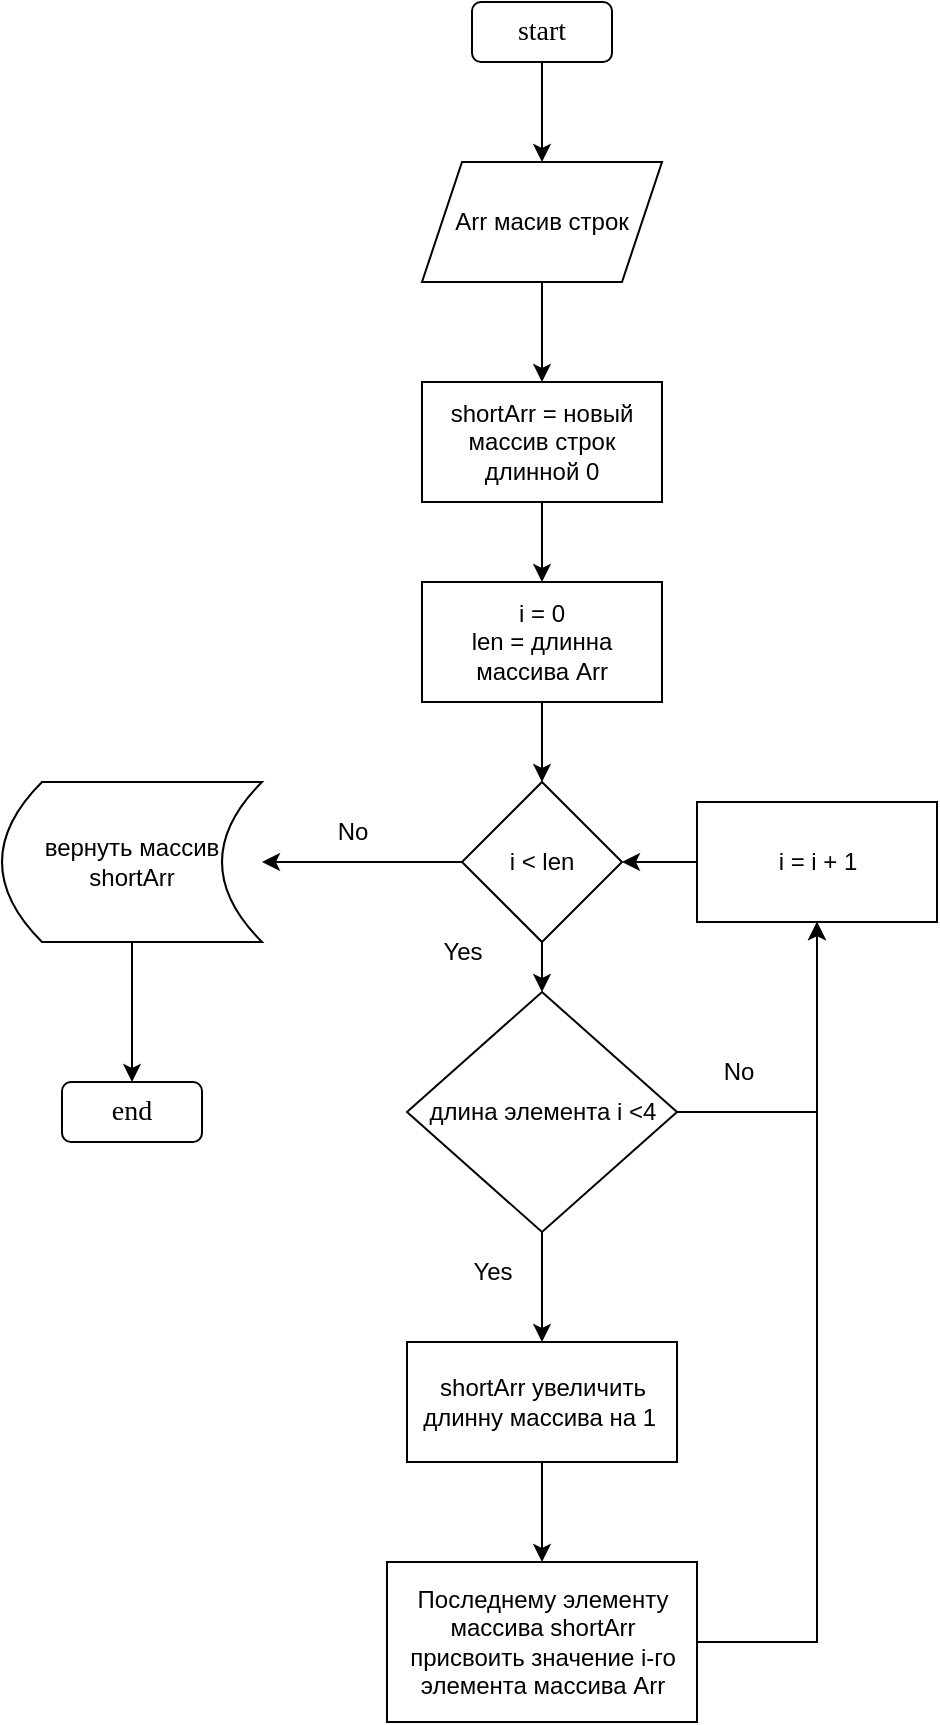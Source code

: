 <mxfile version="22.1.21" type="device">
  <diagram name="Страница — 1" id="oDPgwplKQqYrEuV_AVKd">
    <mxGraphModel dx="966" dy="864" grid="1" gridSize="10" guides="1" tooltips="1" connect="1" arrows="1" fold="1" page="1" pageScale="1" pageWidth="827" pageHeight="1169" math="0" shadow="0">
      <root>
        <mxCell id="0" />
        <mxCell id="1" parent="0" />
        <mxCell id="65JK_2bwurAoVH_Yc9ry-9" value="" style="edgeStyle=orthogonalEdgeStyle;rounded=0;orthogonalLoop=1;jettySize=auto;html=1;" edge="1" parent="1" source="RjchKXXEX6cu5s-E4zmP-1" target="RjchKXXEX6cu5s-E4zmP-2">
          <mxGeometry relative="1" as="geometry" />
        </mxCell>
        <mxCell id="RjchKXXEX6cu5s-E4zmP-1" value="&lt;font face=&quot;Times New Roman&quot; style=&quot;font-size: 14px;&quot;&gt;start&lt;/font&gt;" style="rounded=1;whiteSpace=wrap;html=1;" parent="1" vertex="1">
          <mxGeometry x="370" y="30" width="70" height="30" as="geometry" />
        </mxCell>
        <mxCell id="65JK_2bwurAoVH_Yc9ry-10" value="" style="edgeStyle=orthogonalEdgeStyle;rounded=0;orthogonalLoop=1;jettySize=auto;html=1;" edge="1" parent="1" source="RjchKXXEX6cu5s-E4zmP-2" target="65JK_2bwurAoVH_Yc9ry-3">
          <mxGeometry relative="1" as="geometry" />
        </mxCell>
        <mxCell id="RjchKXXEX6cu5s-E4zmP-2" value="Arr масив строк" style="shape=parallelogram;perimeter=parallelogramPerimeter;whiteSpace=wrap;html=1;fixedSize=1;" parent="1" vertex="1">
          <mxGeometry x="345" y="110" width="120" height="60" as="geometry" />
        </mxCell>
        <mxCell id="65JK_2bwurAoVH_Yc9ry-12" value="" style="edgeStyle=orthogonalEdgeStyle;rounded=0;orthogonalLoop=1;jettySize=auto;html=1;" edge="1" parent="1" source="65JK_2bwurAoVH_Yc9ry-1" target="65JK_2bwurAoVH_Yc9ry-2">
          <mxGeometry relative="1" as="geometry" />
        </mxCell>
        <mxCell id="65JK_2bwurAoVH_Yc9ry-1" value="i = 0&lt;br&gt;len = длинна массива Arr" style="rounded=0;whiteSpace=wrap;html=1;" vertex="1" parent="1">
          <mxGeometry x="345" y="320" width="120" height="60" as="geometry" />
        </mxCell>
        <mxCell id="65JK_2bwurAoVH_Yc9ry-13" value="" style="edgeStyle=orthogonalEdgeStyle;rounded=0;orthogonalLoop=1;jettySize=auto;html=1;" edge="1" parent="1" source="65JK_2bwurAoVH_Yc9ry-2" target="65JK_2bwurAoVH_Yc9ry-6">
          <mxGeometry relative="1" as="geometry" />
        </mxCell>
        <mxCell id="65JK_2bwurAoVH_Yc9ry-29" value="" style="edgeStyle=orthogonalEdgeStyle;rounded=0;orthogonalLoop=1;jettySize=auto;html=1;" edge="1" parent="1" source="65JK_2bwurAoVH_Yc9ry-2" target="65JK_2bwurAoVH_Yc9ry-28">
          <mxGeometry relative="1" as="geometry" />
        </mxCell>
        <mxCell id="65JK_2bwurAoVH_Yc9ry-2" value="i &amp;lt; len" style="rhombus;whiteSpace=wrap;html=1;" vertex="1" parent="1">
          <mxGeometry x="365" y="420" width="80" height="80" as="geometry" />
        </mxCell>
        <mxCell id="65JK_2bwurAoVH_Yc9ry-11" value="" style="edgeStyle=orthogonalEdgeStyle;rounded=0;orthogonalLoop=1;jettySize=auto;html=1;" edge="1" parent="1" source="65JK_2bwurAoVH_Yc9ry-3" target="65JK_2bwurAoVH_Yc9ry-1">
          <mxGeometry relative="1" as="geometry" />
        </mxCell>
        <mxCell id="65JK_2bwurAoVH_Yc9ry-3" value="shortArr = новый массив строк длинной 0" style="rounded=0;whiteSpace=wrap;html=1;" vertex="1" parent="1">
          <mxGeometry x="345" y="220" width="120" height="60" as="geometry" />
        </mxCell>
        <mxCell id="65JK_2bwurAoVH_Yc9ry-4" value="&lt;font face=&quot;Times New Roman&quot;&gt;&lt;span style=&quot;font-size: 14px;&quot;&gt;end&lt;/span&gt;&lt;/font&gt;" style="rounded=1;whiteSpace=wrap;html=1;" vertex="1" parent="1">
          <mxGeometry x="165" y="570" width="70" height="30" as="geometry" />
        </mxCell>
        <mxCell id="65JK_2bwurAoVH_Yc9ry-15" value="" style="edgeStyle=orthogonalEdgeStyle;rounded=0;orthogonalLoop=1;jettySize=auto;html=1;" edge="1" parent="1" source="65JK_2bwurAoVH_Yc9ry-5" target="65JK_2bwurAoVH_Yc9ry-7">
          <mxGeometry relative="1" as="geometry" />
        </mxCell>
        <mxCell id="65JK_2bwurAoVH_Yc9ry-5" value="shortArr увеличить длинну массива на 1&amp;nbsp;" style="rounded=0;whiteSpace=wrap;html=1;" vertex="1" parent="1">
          <mxGeometry x="337.5" y="700" width="135" height="60" as="geometry" />
        </mxCell>
        <mxCell id="65JK_2bwurAoVH_Yc9ry-14" value="" style="edgeStyle=orthogonalEdgeStyle;rounded=0;orthogonalLoop=1;jettySize=auto;html=1;" edge="1" parent="1" source="65JK_2bwurAoVH_Yc9ry-6" target="65JK_2bwurAoVH_Yc9ry-5">
          <mxGeometry relative="1" as="geometry" />
        </mxCell>
        <mxCell id="65JK_2bwurAoVH_Yc9ry-20" style="edgeStyle=orthogonalEdgeStyle;rounded=0;orthogonalLoop=1;jettySize=auto;html=1;exitX=1;exitY=0.5;exitDx=0;exitDy=0;entryX=0.5;entryY=1;entryDx=0;entryDy=0;" edge="1" parent="1" source="65JK_2bwurAoVH_Yc9ry-6" target="65JK_2bwurAoVH_Yc9ry-8">
          <mxGeometry relative="1" as="geometry">
            <mxPoint x="540" y="585" as="targetPoint" />
          </mxGeometry>
        </mxCell>
        <mxCell id="65JK_2bwurAoVH_Yc9ry-6" value="длина элемента i &amp;lt;4" style="rhombus;whiteSpace=wrap;html=1;" vertex="1" parent="1">
          <mxGeometry x="337.5" y="525" width="135" height="120" as="geometry" />
        </mxCell>
        <mxCell id="65JK_2bwurAoVH_Yc9ry-16" style="edgeStyle=orthogonalEdgeStyle;rounded=0;orthogonalLoop=1;jettySize=auto;html=1;exitX=1;exitY=0.5;exitDx=0;exitDy=0;entryX=0.5;entryY=1;entryDx=0;entryDy=0;" edge="1" parent="1" source="65JK_2bwurAoVH_Yc9ry-7" target="65JK_2bwurAoVH_Yc9ry-8">
          <mxGeometry relative="1" as="geometry" />
        </mxCell>
        <mxCell id="65JK_2bwurAoVH_Yc9ry-7" value="Последнему элементу массива shortArr присвоить значение i-го элемента массива Arr" style="rounded=0;whiteSpace=wrap;html=1;" vertex="1" parent="1">
          <mxGeometry x="327.5" y="810" width="155" height="80" as="geometry" />
        </mxCell>
        <mxCell id="65JK_2bwurAoVH_Yc9ry-17" value="" style="edgeStyle=orthogonalEdgeStyle;rounded=0;orthogonalLoop=1;jettySize=auto;html=1;" edge="1" parent="1" source="65JK_2bwurAoVH_Yc9ry-8" target="65JK_2bwurAoVH_Yc9ry-2">
          <mxGeometry relative="1" as="geometry" />
        </mxCell>
        <mxCell id="65JK_2bwurAoVH_Yc9ry-8" value="i = i + 1" style="rounded=0;whiteSpace=wrap;html=1;" vertex="1" parent="1">
          <mxGeometry x="482.5" y="430" width="120" height="60" as="geometry" />
        </mxCell>
        <mxCell id="65JK_2bwurAoVH_Yc9ry-21" value="Yes" style="text;html=1;align=center;verticalAlign=middle;resizable=0;points=[];autosize=1;strokeColor=none;fillColor=none;" vertex="1" parent="1">
          <mxGeometry x="360" y="650" width="40" height="30" as="geometry" />
        </mxCell>
        <mxCell id="65JK_2bwurAoVH_Yc9ry-22" value="Yes" style="text;html=1;align=center;verticalAlign=middle;resizable=0;points=[];autosize=1;strokeColor=none;fillColor=none;" vertex="1" parent="1">
          <mxGeometry x="345" y="490" width="40" height="30" as="geometry" />
        </mxCell>
        <mxCell id="65JK_2bwurAoVH_Yc9ry-23" value="No" style="text;html=1;align=center;verticalAlign=middle;resizable=0;points=[];autosize=1;strokeColor=none;fillColor=none;" vertex="1" parent="1">
          <mxGeometry x="290" y="430" width="40" height="30" as="geometry" />
        </mxCell>
        <mxCell id="65JK_2bwurAoVH_Yc9ry-24" value="No" style="text;html=1;align=center;verticalAlign=middle;resizable=0;points=[];autosize=1;strokeColor=none;fillColor=none;" vertex="1" parent="1">
          <mxGeometry x="482.5" y="550" width="40" height="30" as="geometry" />
        </mxCell>
        <mxCell id="65JK_2bwurAoVH_Yc9ry-30" value="" style="edgeStyle=orthogonalEdgeStyle;rounded=0;orthogonalLoop=1;jettySize=auto;html=1;" edge="1" parent="1" source="65JK_2bwurAoVH_Yc9ry-28" target="65JK_2bwurAoVH_Yc9ry-4">
          <mxGeometry relative="1" as="geometry" />
        </mxCell>
        <mxCell id="65JK_2bwurAoVH_Yc9ry-28" value="вернуть массив shortArr" style="shape=dataStorage;whiteSpace=wrap;html=1;fixedSize=1;" vertex="1" parent="1">
          <mxGeometry x="135" y="420" width="130" height="80" as="geometry" />
        </mxCell>
      </root>
    </mxGraphModel>
  </diagram>
</mxfile>
